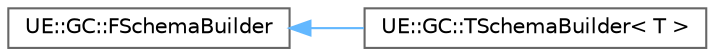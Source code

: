 digraph "Graphical Class Hierarchy"
{
 // INTERACTIVE_SVG=YES
 // LATEX_PDF_SIZE
  bgcolor="transparent";
  edge [fontname=Helvetica,fontsize=10,labelfontname=Helvetica,labelfontsize=10];
  node [fontname=Helvetica,fontsize=10,shape=box,height=0.2,width=0.4];
  rankdir="LR";
  Node0 [id="Node000000",label="UE::GC::FSchemaBuilder",height=0.2,width=0.4,color="grey40", fillcolor="white", style="filled",URL="$d9/d6b/classUE_1_1GC_1_1FSchemaBuilder.html",tooltip=" "];
  Node0 -> Node1 [id="edge9112_Node000000_Node000001",dir="back",color="steelblue1",style="solid",tooltip=" "];
  Node1 [id="Node000001",label="UE::GC::TSchemaBuilder\< T \>",height=0.2,width=0.4,color="grey40", fillcolor="white", style="filled",URL="$d4/de9/classUE_1_1GC_1_1TSchemaBuilder.html",tooltip=" "];
}

